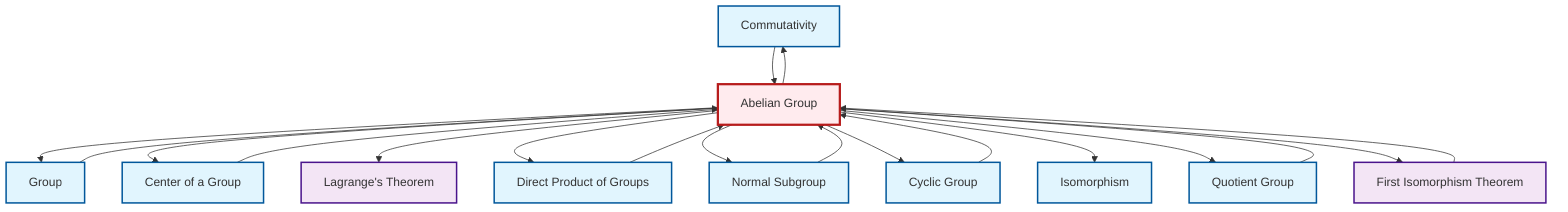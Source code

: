 graph TD
    classDef definition fill:#e1f5fe,stroke:#01579b,stroke-width:2px
    classDef theorem fill:#f3e5f5,stroke:#4a148c,stroke-width:2px
    classDef axiom fill:#fff3e0,stroke:#e65100,stroke-width:2px
    classDef example fill:#e8f5e9,stroke:#1b5e20,stroke-width:2px
    classDef current fill:#ffebee,stroke:#b71c1c,stroke-width:3px
    def-commutativity["Commutativity"]:::definition
    def-quotient-group["Quotient Group"]:::definition
    def-center-of-group["Center of a Group"]:::definition
    thm-lagrange["Lagrange's Theorem"]:::theorem
    def-cyclic-group["Cyclic Group"]:::definition
    def-normal-subgroup["Normal Subgroup"]:::definition
    def-abelian-group["Abelian Group"]:::definition
    def-isomorphism["Isomorphism"]:::definition
    def-group["Group"]:::definition
    def-direct-product["Direct Product of Groups"]:::definition
    thm-first-isomorphism["First Isomorphism Theorem"]:::theorem
    def-abelian-group --> def-group
    def-abelian-group --> def-center-of-group
    def-abelian-group --> thm-lagrange
    def-abelian-group --> def-direct-product
    def-abelian-group --> def-commutativity
    def-abelian-group --> def-normal-subgroup
    def-normal-subgroup --> def-abelian-group
    def-abelian-group --> def-cyclic-group
    def-center-of-group --> def-abelian-group
    def-group --> def-abelian-group
    def-quotient-group --> def-abelian-group
    def-commutativity --> def-abelian-group
    def-cyclic-group --> def-abelian-group
    def-abelian-group --> def-isomorphism
    def-abelian-group --> def-quotient-group
    thm-first-isomorphism --> def-abelian-group
    def-direct-product --> def-abelian-group
    def-abelian-group --> thm-first-isomorphism
    class def-abelian-group current